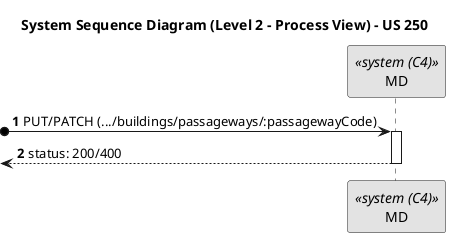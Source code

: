 @startuml
skinparam monochrome true
skinparam packageStyle rectangle
skinparam shadowing false

title System Sequence Diagram (Level 2 - Process View) - US 250
autonumber

participant "MD" as MD <<system (C4)>>

?o-> MD : PUT/PATCH (.../buildings/passageways/:passagewayCode)
activate MD

<-- MD : status: 200/400
deactivate MD

@enduml